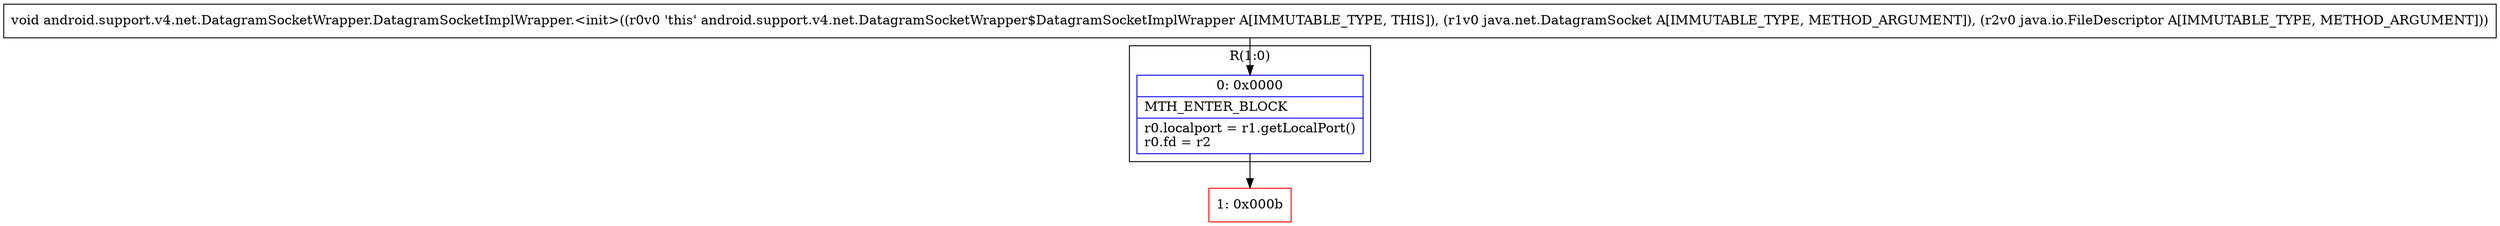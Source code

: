 digraph "CFG forandroid.support.v4.net.DatagramSocketWrapper.DatagramSocketImplWrapper.\<init\>(Ljava\/net\/DatagramSocket;Ljava\/io\/FileDescriptor;)V" {
subgraph cluster_Region_1292685372 {
label = "R(1:0)";
node [shape=record,color=blue];
Node_0 [shape=record,label="{0\:\ 0x0000|MTH_ENTER_BLOCK\l|r0.localport = r1.getLocalPort()\lr0.fd = r2\l}"];
}
Node_1 [shape=record,color=red,label="{1\:\ 0x000b}"];
MethodNode[shape=record,label="{void android.support.v4.net.DatagramSocketWrapper.DatagramSocketImplWrapper.\<init\>((r0v0 'this' android.support.v4.net.DatagramSocketWrapper$DatagramSocketImplWrapper A[IMMUTABLE_TYPE, THIS]), (r1v0 java.net.DatagramSocket A[IMMUTABLE_TYPE, METHOD_ARGUMENT]), (r2v0 java.io.FileDescriptor A[IMMUTABLE_TYPE, METHOD_ARGUMENT])) }"];
MethodNode -> Node_0;
Node_0 -> Node_1;
}

